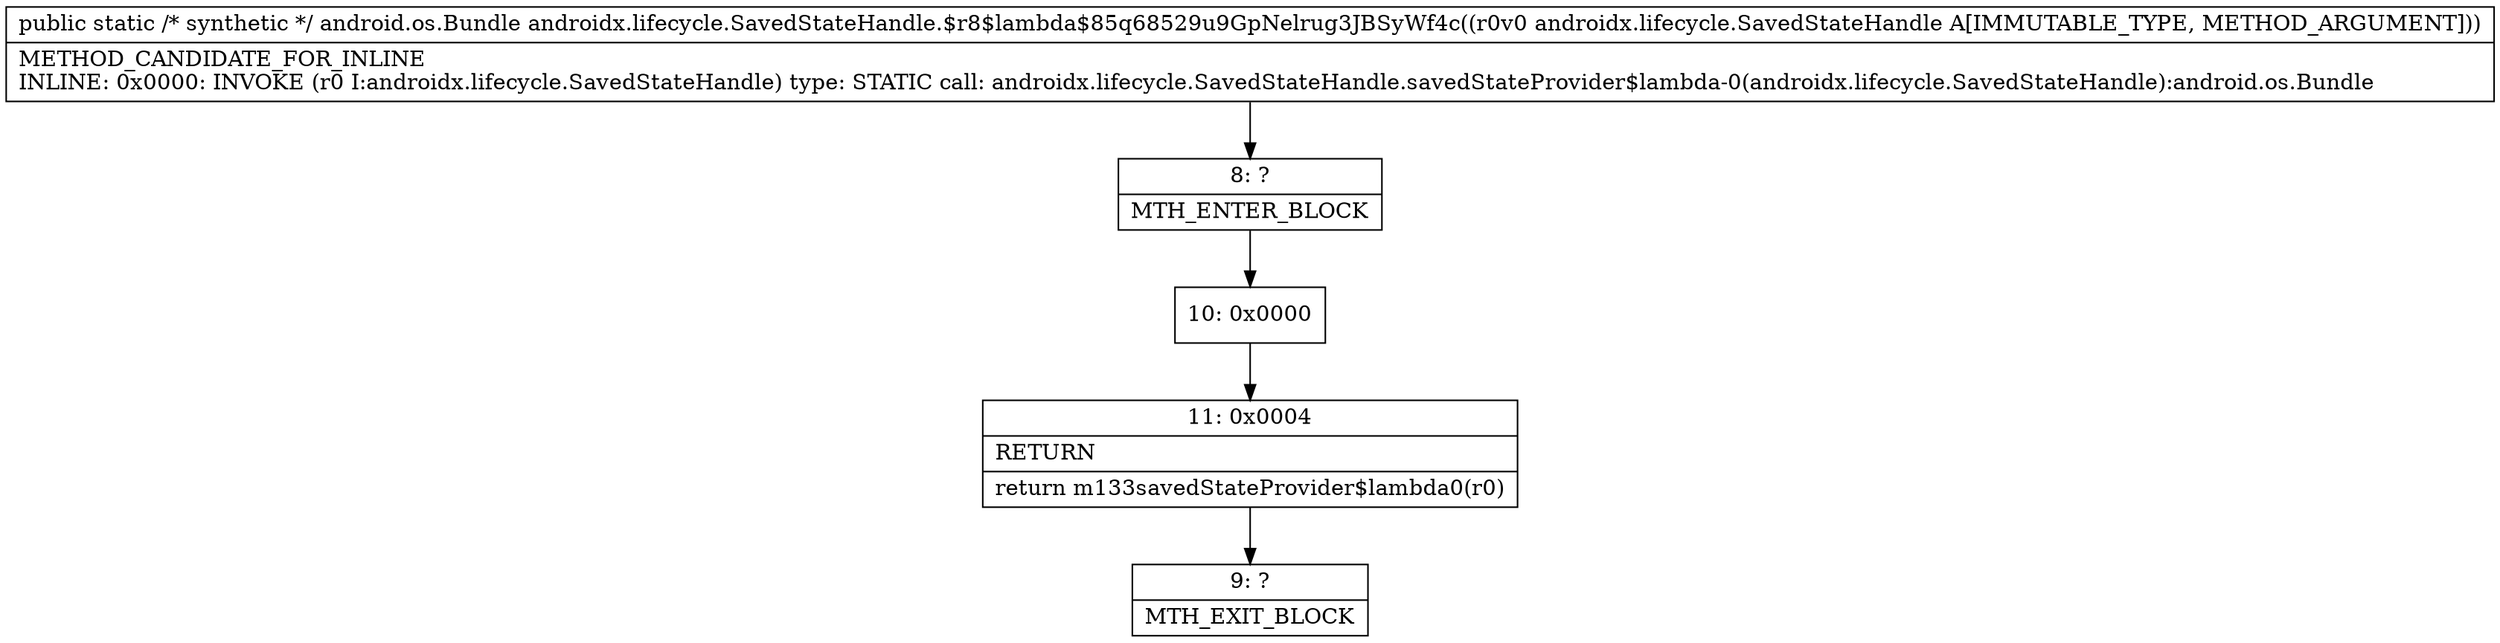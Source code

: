 digraph "CFG forandroidx.lifecycle.SavedStateHandle.$r8$lambda$85q68529u9GpNelrug3JBSyWf4c(Landroidx\/lifecycle\/SavedStateHandle;)Landroid\/os\/Bundle;" {
Node_8 [shape=record,label="{8\:\ ?|MTH_ENTER_BLOCK\l}"];
Node_10 [shape=record,label="{10\:\ 0x0000}"];
Node_11 [shape=record,label="{11\:\ 0x0004|RETURN\l|return m133savedStateProvider$lambda0(r0)\l}"];
Node_9 [shape=record,label="{9\:\ ?|MTH_EXIT_BLOCK\l}"];
MethodNode[shape=record,label="{public static \/* synthetic *\/ android.os.Bundle androidx.lifecycle.SavedStateHandle.$r8$lambda$85q68529u9GpNelrug3JBSyWf4c((r0v0 androidx.lifecycle.SavedStateHandle A[IMMUTABLE_TYPE, METHOD_ARGUMENT]))  | METHOD_CANDIDATE_FOR_INLINE\lINLINE: 0x0000: INVOKE  (r0 I:androidx.lifecycle.SavedStateHandle) type: STATIC call: androidx.lifecycle.SavedStateHandle.savedStateProvider$lambda\-0(androidx.lifecycle.SavedStateHandle):android.os.Bundle\l}"];
MethodNode -> Node_8;Node_8 -> Node_10;
Node_10 -> Node_11;
Node_11 -> Node_9;
}

